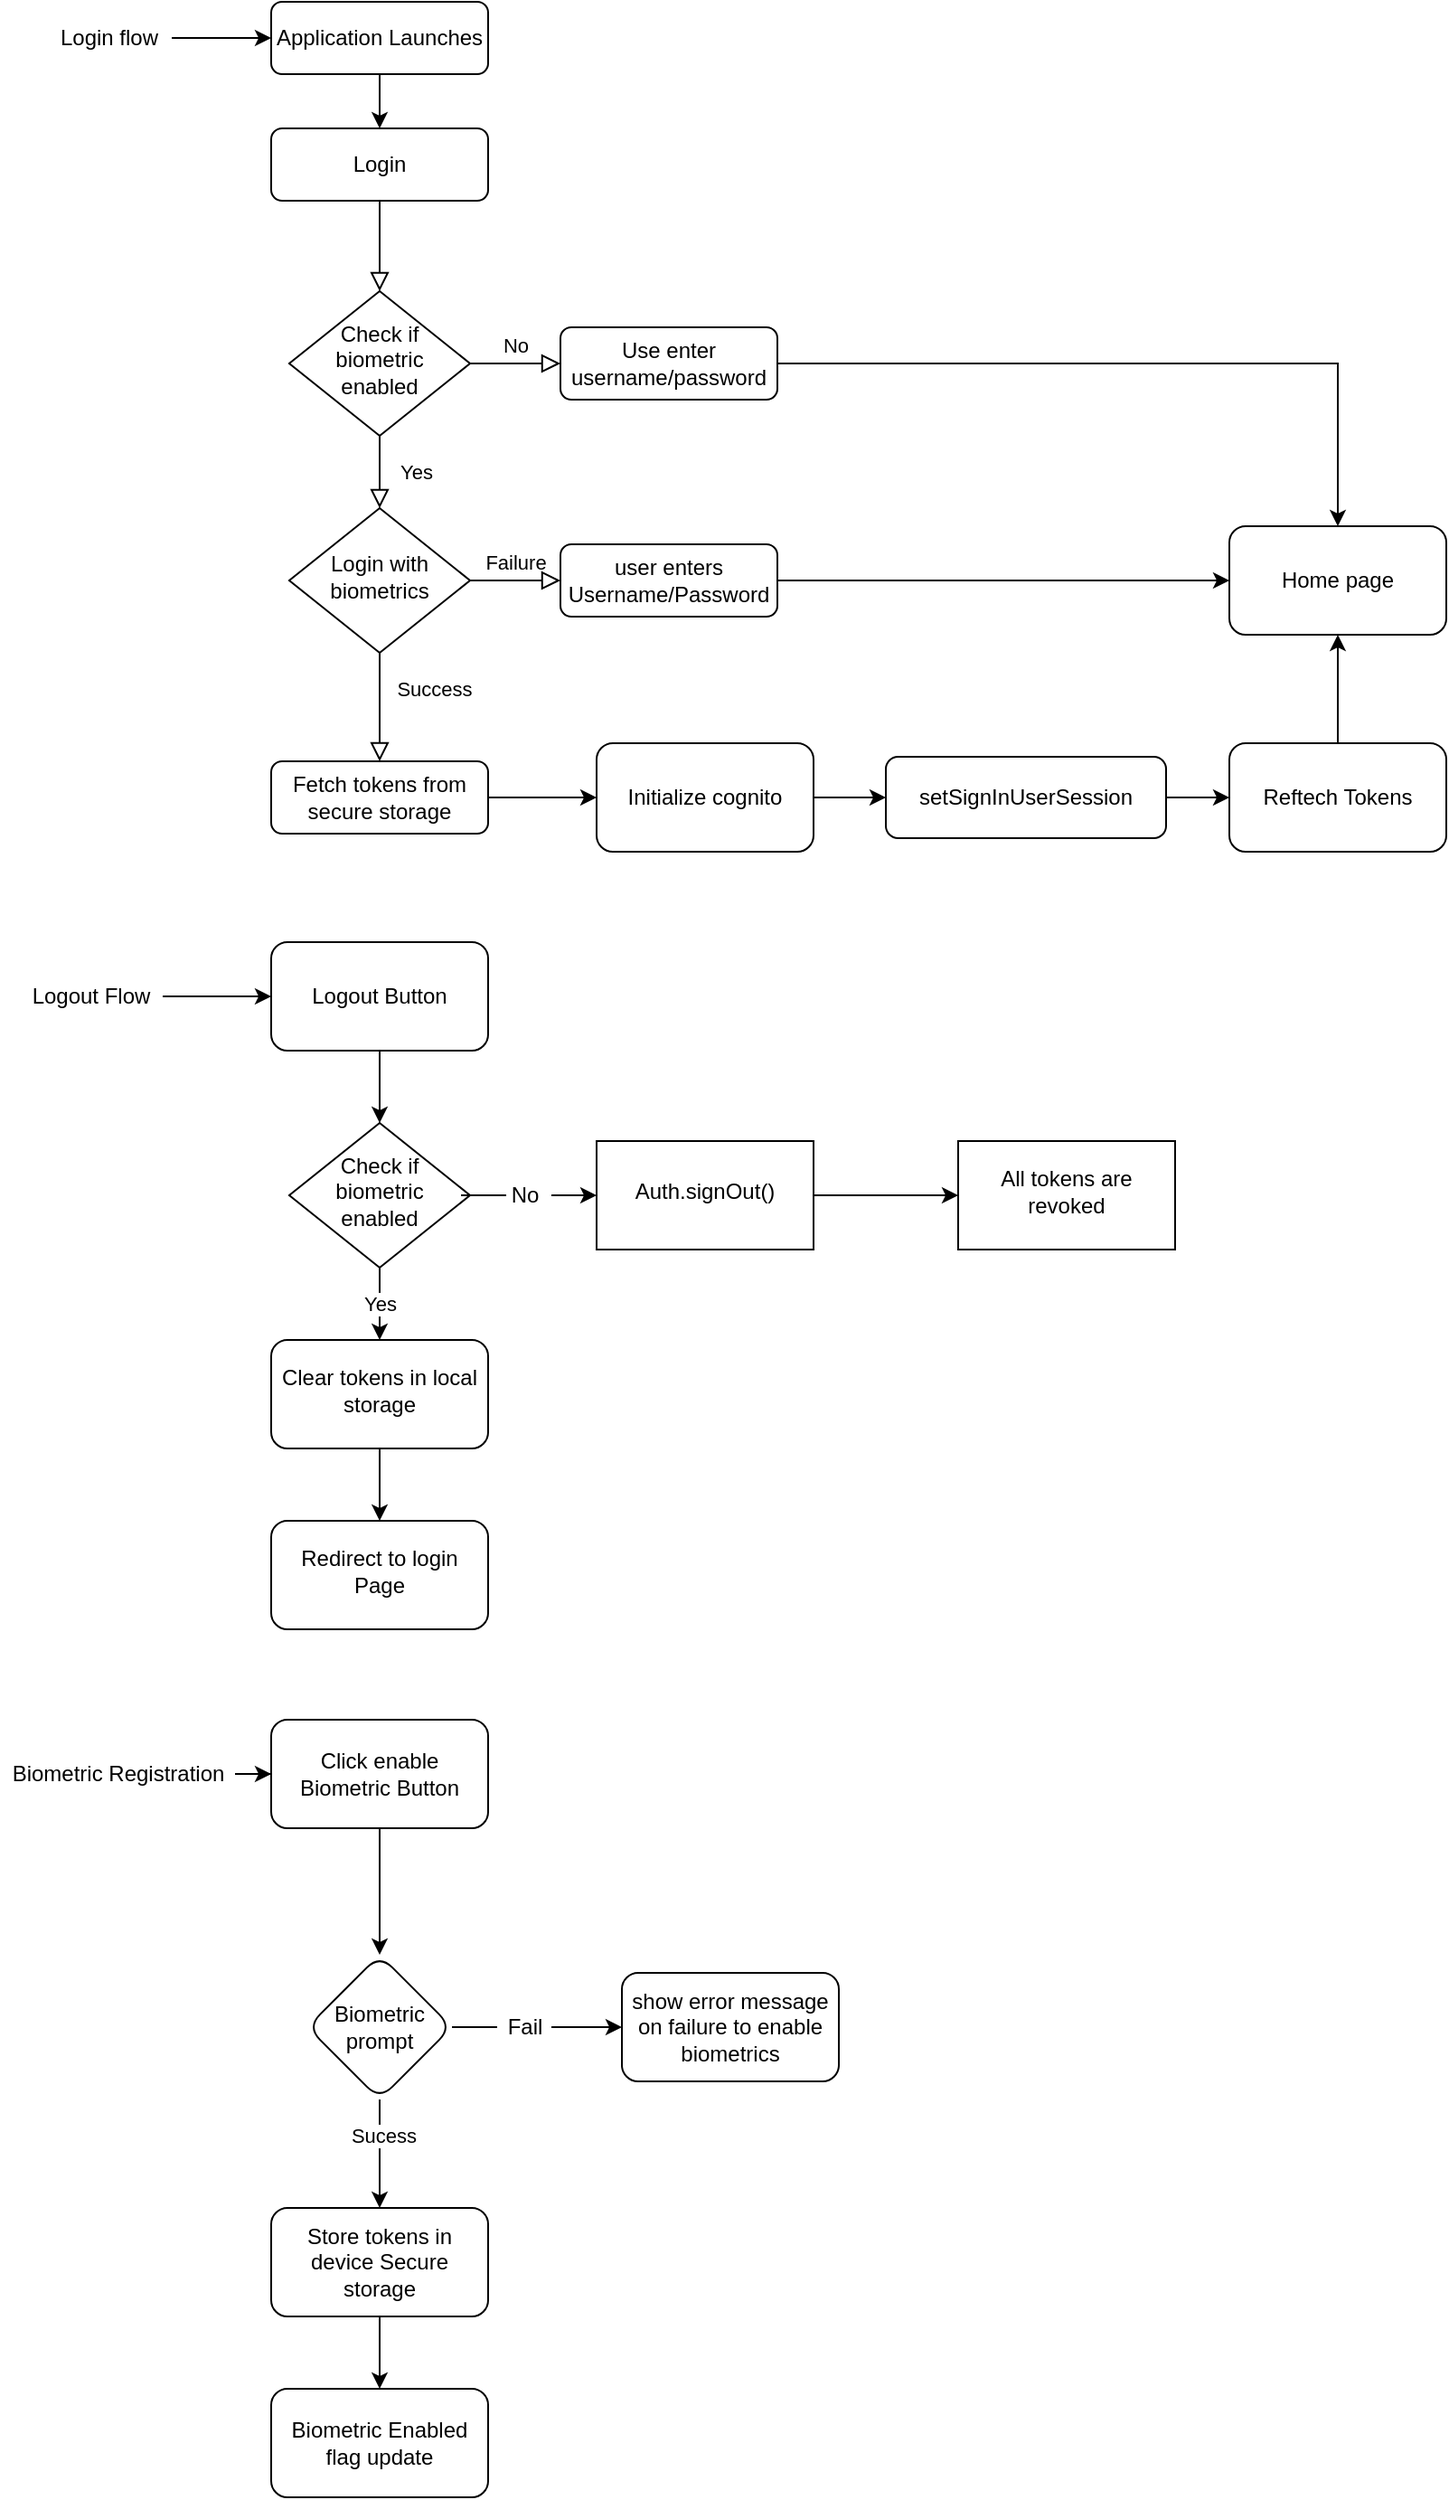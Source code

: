 <mxfile version="18.0.7" type="github">
  <diagram id="C5RBs43oDa-KdzZeNtuy" name="Page-1">
    <mxGraphModel dx="782" dy="428" grid="1" gridSize="10" guides="1" tooltips="1" connect="1" arrows="1" fold="1" page="1" pageScale="1" pageWidth="827" pageHeight="1169" math="0" shadow="0">
      <root>
        <mxCell id="WIyWlLk6GJQsqaUBKTNV-0" />
        <mxCell id="WIyWlLk6GJQsqaUBKTNV-1" parent="WIyWlLk6GJQsqaUBKTNV-0" />
        <mxCell id="WIyWlLk6GJQsqaUBKTNV-2" value="" style="rounded=0;html=1;jettySize=auto;orthogonalLoop=1;fontSize=11;endArrow=block;endFill=0;endSize=8;strokeWidth=1;shadow=0;labelBackgroundColor=none;edgeStyle=orthogonalEdgeStyle;" parent="WIyWlLk6GJQsqaUBKTNV-1" source="WIyWlLk6GJQsqaUBKTNV-3" target="WIyWlLk6GJQsqaUBKTNV-6" edge="1">
          <mxGeometry relative="1" as="geometry" />
        </mxCell>
        <mxCell id="WIyWlLk6GJQsqaUBKTNV-3" value="Login" style="rounded=1;whiteSpace=wrap;html=1;fontSize=12;glass=0;strokeWidth=1;shadow=0;" parent="WIyWlLk6GJQsqaUBKTNV-1" vertex="1">
          <mxGeometry x="160" y="80" width="120" height="40" as="geometry" />
        </mxCell>
        <mxCell id="WIyWlLk6GJQsqaUBKTNV-4" value="Yes" style="rounded=0;html=1;jettySize=auto;orthogonalLoop=1;fontSize=11;endArrow=block;endFill=0;endSize=8;strokeWidth=1;shadow=0;labelBackgroundColor=none;edgeStyle=orthogonalEdgeStyle;" parent="WIyWlLk6GJQsqaUBKTNV-1" source="WIyWlLk6GJQsqaUBKTNV-6" target="WIyWlLk6GJQsqaUBKTNV-10" edge="1">
          <mxGeometry y="20" relative="1" as="geometry">
            <mxPoint as="offset" />
          </mxGeometry>
        </mxCell>
        <mxCell id="WIyWlLk6GJQsqaUBKTNV-5" value="No" style="edgeStyle=orthogonalEdgeStyle;rounded=0;html=1;jettySize=auto;orthogonalLoop=1;fontSize=11;endArrow=block;endFill=0;endSize=8;strokeWidth=1;shadow=0;labelBackgroundColor=none;" parent="WIyWlLk6GJQsqaUBKTNV-1" source="WIyWlLk6GJQsqaUBKTNV-6" target="WIyWlLk6GJQsqaUBKTNV-7" edge="1">
          <mxGeometry y="10" relative="1" as="geometry">
            <mxPoint as="offset" />
          </mxGeometry>
        </mxCell>
        <mxCell id="WIyWlLk6GJQsqaUBKTNV-6" value="Check if biometric enabled" style="rhombus;whiteSpace=wrap;html=1;shadow=0;fontFamily=Helvetica;fontSize=12;align=center;strokeWidth=1;spacing=6;spacingTop=-4;" parent="WIyWlLk6GJQsqaUBKTNV-1" vertex="1">
          <mxGeometry x="170" y="170" width="100" height="80" as="geometry" />
        </mxCell>
        <mxCell id="cW3BsVBjhDRnABtUCbm6-10" style="edgeStyle=orthogonalEdgeStyle;rounded=0;orthogonalLoop=1;jettySize=auto;html=1;entryX=0.5;entryY=0;entryDx=0;entryDy=0;" parent="WIyWlLk6GJQsqaUBKTNV-1" source="WIyWlLk6GJQsqaUBKTNV-7" target="cW3BsVBjhDRnABtUCbm6-7" edge="1">
          <mxGeometry relative="1" as="geometry" />
        </mxCell>
        <mxCell id="WIyWlLk6GJQsqaUBKTNV-7" value="Use enter username/password" style="rounded=1;whiteSpace=wrap;html=1;fontSize=12;glass=0;strokeWidth=1;shadow=0;" parent="WIyWlLk6GJQsqaUBKTNV-1" vertex="1">
          <mxGeometry x="320" y="190" width="120" height="40" as="geometry" />
        </mxCell>
        <mxCell id="WIyWlLk6GJQsqaUBKTNV-8" value="Success" style="rounded=0;html=1;jettySize=auto;orthogonalLoop=1;fontSize=11;endArrow=block;endFill=0;endSize=8;strokeWidth=1;shadow=0;labelBackgroundColor=none;edgeStyle=orthogonalEdgeStyle;" parent="WIyWlLk6GJQsqaUBKTNV-1" source="WIyWlLk6GJQsqaUBKTNV-10" target="WIyWlLk6GJQsqaUBKTNV-11" edge="1">
          <mxGeometry x="-0.333" y="30" relative="1" as="geometry">
            <mxPoint as="offset" />
          </mxGeometry>
        </mxCell>
        <mxCell id="WIyWlLk6GJQsqaUBKTNV-9" value="Failure" style="edgeStyle=orthogonalEdgeStyle;rounded=0;html=1;jettySize=auto;orthogonalLoop=1;fontSize=11;endArrow=block;endFill=0;endSize=8;strokeWidth=1;shadow=0;labelBackgroundColor=none;" parent="WIyWlLk6GJQsqaUBKTNV-1" source="WIyWlLk6GJQsqaUBKTNV-10" target="WIyWlLk6GJQsqaUBKTNV-12" edge="1">
          <mxGeometry y="10" relative="1" as="geometry">
            <mxPoint as="offset" />
          </mxGeometry>
        </mxCell>
        <mxCell id="WIyWlLk6GJQsqaUBKTNV-10" value="Login with biometrics" style="rhombus;whiteSpace=wrap;html=1;shadow=0;fontFamily=Helvetica;fontSize=12;align=center;strokeWidth=1;spacing=6;spacingTop=-4;" parent="WIyWlLk6GJQsqaUBKTNV-1" vertex="1">
          <mxGeometry x="170" y="290" width="100" height="80" as="geometry" />
        </mxCell>
        <mxCell id="s7jFxDl5lbDCtUYsQ0T3-2" value="" style="edgeStyle=orthogonalEdgeStyle;rounded=0;orthogonalLoop=1;jettySize=auto;html=1;" edge="1" parent="WIyWlLk6GJQsqaUBKTNV-1" source="WIyWlLk6GJQsqaUBKTNV-11" target="s7jFxDl5lbDCtUYsQ0T3-1">
          <mxGeometry relative="1" as="geometry" />
        </mxCell>
        <mxCell id="WIyWlLk6GJQsqaUBKTNV-11" value="Fetch tokens from secure storage" style="rounded=1;whiteSpace=wrap;html=1;fontSize=12;glass=0;strokeWidth=1;shadow=0;" parent="WIyWlLk6GJQsqaUBKTNV-1" vertex="1">
          <mxGeometry x="160" y="430" width="120" height="40" as="geometry" />
        </mxCell>
        <mxCell id="s7jFxDl5lbDCtUYsQ0T3-6" style="edgeStyle=orthogonalEdgeStyle;rounded=0;orthogonalLoop=1;jettySize=auto;html=1;" edge="1" parent="WIyWlLk6GJQsqaUBKTNV-1" source="WIyWlLk6GJQsqaUBKTNV-12" target="cW3BsVBjhDRnABtUCbm6-7">
          <mxGeometry relative="1" as="geometry" />
        </mxCell>
        <mxCell id="WIyWlLk6GJQsqaUBKTNV-12" value="user enters Username/Password" style="rounded=1;whiteSpace=wrap;html=1;fontSize=12;glass=0;strokeWidth=1;shadow=0;" parent="WIyWlLk6GJQsqaUBKTNV-1" vertex="1">
          <mxGeometry x="320" y="310" width="120" height="40" as="geometry" />
        </mxCell>
        <mxCell id="cW3BsVBjhDRnABtUCbm6-3" value="" style="edgeStyle=orthogonalEdgeStyle;rounded=0;orthogonalLoop=1;jettySize=auto;html=1;" parent="WIyWlLk6GJQsqaUBKTNV-1" source="cW3BsVBjhDRnABtUCbm6-2" target="WIyWlLk6GJQsqaUBKTNV-3" edge="1">
          <mxGeometry relative="1" as="geometry" />
        </mxCell>
        <mxCell id="cW3BsVBjhDRnABtUCbm6-2" value="Application Launches" style="rounded=1;whiteSpace=wrap;html=1;fontSize=12;glass=0;strokeWidth=1;shadow=0;" parent="WIyWlLk6GJQsqaUBKTNV-1" vertex="1">
          <mxGeometry x="160" y="10" width="120" height="40" as="geometry" />
        </mxCell>
        <mxCell id="s7jFxDl5lbDCtUYsQ0T3-5" value="" style="edgeStyle=orthogonalEdgeStyle;rounded=0;orthogonalLoop=1;jettySize=auto;html=1;" edge="1" parent="WIyWlLk6GJQsqaUBKTNV-1" source="cW3BsVBjhDRnABtUCbm6-4" target="s7jFxDl5lbDCtUYsQ0T3-4">
          <mxGeometry relative="1" as="geometry" />
        </mxCell>
        <mxCell id="cW3BsVBjhDRnABtUCbm6-4" value="setSignInUserSession" style="whiteSpace=wrap;html=1;rounded=1;glass=0;strokeWidth=1;shadow=0;" parent="WIyWlLk6GJQsqaUBKTNV-1" vertex="1">
          <mxGeometry x="500" y="427.5" width="155" height="45" as="geometry" />
        </mxCell>
        <mxCell id="cW3BsVBjhDRnABtUCbm6-7" value="Home page" style="rounded=1;whiteSpace=wrap;html=1;" parent="WIyWlLk6GJQsqaUBKTNV-1" vertex="1">
          <mxGeometry x="690" y="300" width="120" height="60" as="geometry" />
        </mxCell>
        <mxCell id="cW3BsVBjhDRnABtUCbm6-12" value="" style="edgeStyle=orthogonalEdgeStyle;rounded=0;orthogonalLoop=1;jettySize=auto;html=1;" parent="WIyWlLk6GJQsqaUBKTNV-1" source="cW3BsVBjhDRnABtUCbm6-11" target="cW3BsVBjhDRnABtUCbm6-2" edge="1">
          <mxGeometry relative="1" as="geometry" />
        </mxCell>
        <mxCell id="cW3BsVBjhDRnABtUCbm6-11" value="Login flow" style="text;html=1;align=center;verticalAlign=middle;resizable=0;points=[];autosize=1;strokeColor=none;fillColor=none;" parent="WIyWlLk6GJQsqaUBKTNV-1" vertex="1">
          <mxGeometry x="35" y="20" width="70" height="20" as="geometry" />
        </mxCell>
        <mxCell id="cW3BsVBjhDRnABtUCbm6-16" value="" style="edgeStyle=orthogonalEdgeStyle;rounded=0;orthogonalLoop=1;jettySize=auto;html=1;" parent="WIyWlLk6GJQsqaUBKTNV-1" source="cW3BsVBjhDRnABtUCbm6-14" target="cW3BsVBjhDRnABtUCbm6-15" edge="1">
          <mxGeometry relative="1" as="geometry" />
        </mxCell>
        <mxCell id="cW3BsVBjhDRnABtUCbm6-14" value="Logout Flow" style="text;html=1;align=center;verticalAlign=middle;resizable=0;points=[];autosize=1;strokeColor=none;fillColor=none;" parent="WIyWlLk6GJQsqaUBKTNV-1" vertex="1">
          <mxGeometry x="20" y="550" width="80" height="20" as="geometry" />
        </mxCell>
        <mxCell id="cW3BsVBjhDRnABtUCbm6-18" value="" style="edgeStyle=orthogonalEdgeStyle;rounded=0;orthogonalLoop=1;jettySize=auto;html=1;" parent="WIyWlLk6GJQsqaUBKTNV-1" source="cW3BsVBjhDRnABtUCbm6-15" target="cW3BsVBjhDRnABtUCbm6-17" edge="1">
          <mxGeometry relative="1" as="geometry" />
        </mxCell>
        <mxCell id="cW3BsVBjhDRnABtUCbm6-15" value="Logout Button" style="rounded=1;whiteSpace=wrap;html=1;" parent="WIyWlLk6GJQsqaUBKTNV-1" vertex="1">
          <mxGeometry x="160" y="530" width="120" height="60" as="geometry" />
        </mxCell>
        <mxCell id="cW3BsVBjhDRnABtUCbm6-20" value="" style="edgeStyle=orthogonalEdgeStyle;rounded=0;orthogonalLoop=1;jettySize=auto;html=1;startArrow=none;" parent="WIyWlLk6GJQsqaUBKTNV-1" source="cW3BsVBjhDRnABtUCbm6-21" target="cW3BsVBjhDRnABtUCbm6-19" edge="1">
          <mxGeometry relative="1" as="geometry" />
        </mxCell>
        <mxCell id="cW3BsVBjhDRnABtUCbm6-23" value="Yes" style="edgeStyle=orthogonalEdgeStyle;rounded=0;orthogonalLoop=1;jettySize=auto;html=1;" parent="WIyWlLk6GJQsqaUBKTNV-1" source="cW3BsVBjhDRnABtUCbm6-17" target="cW3BsVBjhDRnABtUCbm6-22" edge="1">
          <mxGeometry relative="1" as="geometry" />
        </mxCell>
        <mxCell id="cW3BsVBjhDRnABtUCbm6-17" value="Check if biometric enabled" style="rhombus;whiteSpace=wrap;html=1;shadow=0;fontFamily=Helvetica;fontSize=12;align=center;strokeWidth=1;spacing=6;spacingTop=-4;" parent="WIyWlLk6GJQsqaUBKTNV-1" vertex="1">
          <mxGeometry x="170" y="630" width="100" height="80" as="geometry" />
        </mxCell>
        <mxCell id="cW3BsVBjhDRnABtUCbm6-27" value="" style="edgeStyle=orthogonalEdgeStyle;rounded=0;orthogonalLoop=1;jettySize=auto;html=1;" parent="WIyWlLk6GJQsqaUBKTNV-1" source="cW3BsVBjhDRnABtUCbm6-19" target="cW3BsVBjhDRnABtUCbm6-26" edge="1">
          <mxGeometry relative="1" as="geometry" />
        </mxCell>
        <mxCell id="cW3BsVBjhDRnABtUCbm6-19" value="Auth.signOut()" style="whiteSpace=wrap;html=1;shadow=0;strokeWidth=1;spacing=6;spacingTop=-4;" parent="WIyWlLk6GJQsqaUBKTNV-1" vertex="1">
          <mxGeometry x="340" y="640" width="120" height="60" as="geometry" />
        </mxCell>
        <mxCell id="cW3BsVBjhDRnABtUCbm6-25" value="" style="edgeStyle=orthogonalEdgeStyle;rounded=0;orthogonalLoop=1;jettySize=auto;html=1;" parent="WIyWlLk6GJQsqaUBKTNV-1" source="cW3BsVBjhDRnABtUCbm6-22" target="cW3BsVBjhDRnABtUCbm6-24" edge="1">
          <mxGeometry relative="1" as="geometry" />
        </mxCell>
        <mxCell id="cW3BsVBjhDRnABtUCbm6-22" value="Clear tokens in local &lt;br&gt;storage" style="rounded=1;whiteSpace=wrap;html=1;shadow=0;strokeWidth=1;spacing=6;spacingTop=-4;" parent="WIyWlLk6GJQsqaUBKTNV-1" vertex="1">
          <mxGeometry x="160" y="750" width="120" height="60" as="geometry" />
        </mxCell>
        <mxCell id="cW3BsVBjhDRnABtUCbm6-24" value="Redirect to login Page" style="whiteSpace=wrap;html=1;rounded=1;shadow=0;strokeWidth=1;spacing=6;spacingTop=-4;" parent="WIyWlLk6GJQsqaUBKTNV-1" vertex="1">
          <mxGeometry x="160" y="850" width="120" height="60" as="geometry" />
        </mxCell>
        <mxCell id="cW3BsVBjhDRnABtUCbm6-26" value="All tokens are revoked" style="whiteSpace=wrap;html=1;shadow=0;strokeWidth=1;spacing=6;spacingTop=-4;" parent="WIyWlLk6GJQsqaUBKTNV-1" vertex="1">
          <mxGeometry x="540" y="640" width="120" height="60" as="geometry" />
        </mxCell>
        <mxCell id="cW3BsVBjhDRnABtUCbm6-30" value="" style="edgeStyle=orthogonalEdgeStyle;rounded=0;orthogonalLoop=1;jettySize=auto;html=1;" parent="WIyWlLk6GJQsqaUBKTNV-1" source="cW3BsVBjhDRnABtUCbm6-28" target="cW3BsVBjhDRnABtUCbm6-29" edge="1">
          <mxGeometry relative="1" as="geometry" />
        </mxCell>
        <mxCell id="cW3BsVBjhDRnABtUCbm6-28" value="Biometric Registration" style="text;html=1;align=center;verticalAlign=middle;resizable=0;points=[];autosize=1;strokeColor=none;fillColor=none;" parent="WIyWlLk6GJQsqaUBKTNV-1" vertex="1">
          <mxGeometry x="10" y="980" width="130" height="20" as="geometry" />
        </mxCell>
        <mxCell id="cW3BsVBjhDRnABtUCbm6-34" value="" style="edgeStyle=orthogonalEdgeStyle;rounded=0;orthogonalLoop=1;jettySize=auto;html=1;" parent="WIyWlLk6GJQsqaUBKTNV-1" source="cW3BsVBjhDRnABtUCbm6-29" target="cW3BsVBjhDRnABtUCbm6-33" edge="1">
          <mxGeometry relative="1" as="geometry" />
        </mxCell>
        <mxCell id="cW3BsVBjhDRnABtUCbm6-29" value="Click enable Biometric Button" style="rounded=1;whiteSpace=wrap;html=1;" parent="WIyWlLk6GJQsqaUBKTNV-1" vertex="1">
          <mxGeometry x="160" y="960" width="120" height="60" as="geometry" />
        </mxCell>
        <mxCell id="cW3BsVBjhDRnABtUCbm6-36" value="" style="edgeStyle=orthogonalEdgeStyle;rounded=0;orthogonalLoop=1;jettySize=auto;html=1;startArrow=none;" parent="WIyWlLk6GJQsqaUBKTNV-1" source="cW3BsVBjhDRnABtUCbm6-37" target="cW3BsVBjhDRnABtUCbm6-35" edge="1">
          <mxGeometry relative="1" as="geometry" />
        </mxCell>
        <mxCell id="cW3BsVBjhDRnABtUCbm6-41" value="" style="edgeStyle=orthogonalEdgeStyle;rounded=0;orthogonalLoop=1;jettySize=auto;html=1;" parent="WIyWlLk6GJQsqaUBKTNV-1" source="cW3BsVBjhDRnABtUCbm6-33" target="cW3BsVBjhDRnABtUCbm6-40" edge="1">
          <mxGeometry relative="1" as="geometry" />
        </mxCell>
        <mxCell id="cW3BsVBjhDRnABtUCbm6-42" value="Sucess" style="edgeLabel;html=1;align=center;verticalAlign=middle;resizable=0;points=[];" parent="cW3BsVBjhDRnABtUCbm6-41" vertex="1" connectable="0">
          <mxGeometry x="-0.351" y="2" relative="1" as="geometry">
            <mxPoint as="offset" />
          </mxGeometry>
        </mxCell>
        <mxCell id="cW3BsVBjhDRnABtUCbm6-33" value="Biometric prompt" style="rhombus;whiteSpace=wrap;html=1;rounded=1;" parent="WIyWlLk6GJQsqaUBKTNV-1" vertex="1">
          <mxGeometry x="180" y="1090" width="80" height="80" as="geometry" />
        </mxCell>
        <mxCell id="cW3BsVBjhDRnABtUCbm6-35" value="show error message on failure to enable biometrics" style="whiteSpace=wrap;html=1;rounded=1;" parent="WIyWlLk6GJQsqaUBKTNV-1" vertex="1">
          <mxGeometry x="354" y="1100" width="120" height="60" as="geometry" />
        </mxCell>
        <mxCell id="cW3BsVBjhDRnABtUCbm6-37" value="Fail" style="text;html=1;align=center;verticalAlign=middle;resizable=0;points=[];autosize=1;strokeColor=none;fillColor=none;" parent="WIyWlLk6GJQsqaUBKTNV-1" vertex="1">
          <mxGeometry x="285" y="1120" width="30" height="20" as="geometry" />
        </mxCell>
        <mxCell id="cW3BsVBjhDRnABtUCbm6-38" value="" style="edgeStyle=orthogonalEdgeStyle;rounded=0;orthogonalLoop=1;jettySize=auto;html=1;endArrow=none;" parent="WIyWlLk6GJQsqaUBKTNV-1" source="cW3BsVBjhDRnABtUCbm6-33" target="cW3BsVBjhDRnABtUCbm6-37" edge="1">
          <mxGeometry relative="1" as="geometry">
            <mxPoint x="260" y="1130" as="sourcePoint" />
            <mxPoint x="354" y="1130" as="targetPoint" />
          </mxGeometry>
        </mxCell>
        <mxCell id="cW3BsVBjhDRnABtUCbm6-21" value="No" style="text;html=1;align=center;verticalAlign=middle;resizable=0;points=[];autosize=1;strokeColor=none;fillColor=none;" parent="WIyWlLk6GJQsqaUBKTNV-1" vertex="1">
          <mxGeometry x="285" y="660" width="30" height="20" as="geometry" />
        </mxCell>
        <mxCell id="cW3BsVBjhDRnABtUCbm6-39" value="" style="edgeStyle=orthogonalEdgeStyle;rounded=0;orthogonalLoop=1;jettySize=auto;html=1;endArrow=none;" parent="WIyWlLk6GJQsqaUBKTNV-1" source="cW3BsVBjhDRnABtUCbm6-17" target="cW3BsVBjhDRnABtUCbm6-21" edge="1">
          <mxGeometry relative="1" as="geometry">
            <mxPoint x="270.0" y="670" as="sourcePoint" />
            <mxPoint x="340.0" y="670" as="targetPoint" />
          </mxGeometry>
        </mxCell>
        <mxCell id="cW3BsVBjhDRnABtUCbm6-44" value="" style="edgeStyle=orthogonalEdgeStyle;rounded=0;orthogonalLoop=1;jettySize=auto;html=1;" parent="WIyWlLk6GJQsqaUBKTNV-1" source="cW3BsVBjhDRnABtUCbm6-40" target="cW3BsVBjhDRnABtUCbm6-43" edge="1">
          <mxGeometry relative="1" as="geometry" />
        </mxCell>
        <mxCell id="cW3BsVBjhDRnABtUCbm6-40" value="Store tokens in device Secure storage" style="whiteSpace=wrap;html=1;rounded=1;" parent="WIyWlLk6GJQsqaUBKTNV-1" vertex="1">
          <mxGeometry x="160" y="1230" width="120" height="60" as="geometry" />
        </mxCell>
        <mxCell id="cW3BsVBjhDRnABtUCbm6-43" value="Biometric Enabled flag update" style="whiteSpace=wrap;html=1;rounded=1;" parent="WIyWlLk6GJQsqaUBKTNV-1" vertex="1">
          <mxGeometry x="160" y="1330" width="120" height="60" as="geometry" />
        </mxCell>
        <mxCell id="s7jFxDl5lbDCtUYsQ0T3-3" value="" style="edgeStyle=orthogonalEdgeStyle;rounded=0;orthogonalLoop=1;jettySize=auto;html=1;" edge="1" parent="WIyWlLk6GJQsqaUBKTNV-1" source="s7jFxDl5lbDCtUYsQ0T3-1" target="cW3BsVBjhDRnABtUCbm6-4">
          <mxGeometry relative="1" as="geometry" />
        </mxCell>
        <mxCell id="s7jFxDl5lbDCtUYsQ0T3-1" value="Initialize cognito" style="whiteSpace=wrap;html=1;rounded=1;glass=0;strokeWidth=1;shadow=0;" vertex="1" parent="WIyWlLk6GJQsqaUBKTNV-1">
          <mxGeometry x="340" y="420" width="120" height="60" as="geometry" />
        </mxCell>
        <mxCell id="s7jFxDl5lbDCtUYsQ0T3-7" style="edgeStyle=orthogonalEdgeStyle;rounded=0;orthogonalLoop=1;jettySize=auto;html=1;" edge="1" parent="WIyWlLk6GJQsqaUBKTNV-1" source="s7jFxDl5lbDCtUYsQ0T3-4" target="cW3BsVBjhDRnABtUCbm6-7">
          <mxGeometry relative="1" as="geometry" />
        </mxCell>
        <mxCell id="s7jFxDl5lbDCtUYsQ0T3-4" value="Reftech Tokens" style="whiteSpace=wrap;html=1;rounded=1;glass=0;strokeWidth=1;shadow=0;" vertex="1" parent="WIyWlLk6GJQsqaUBKTNV-1">
          <mxGeometry x="690" y="420" width="120" height="60" as="geometry" />
        </mxCell>
      </root>
    </mxGraphModel>
  </diagram>
</mxfile>
